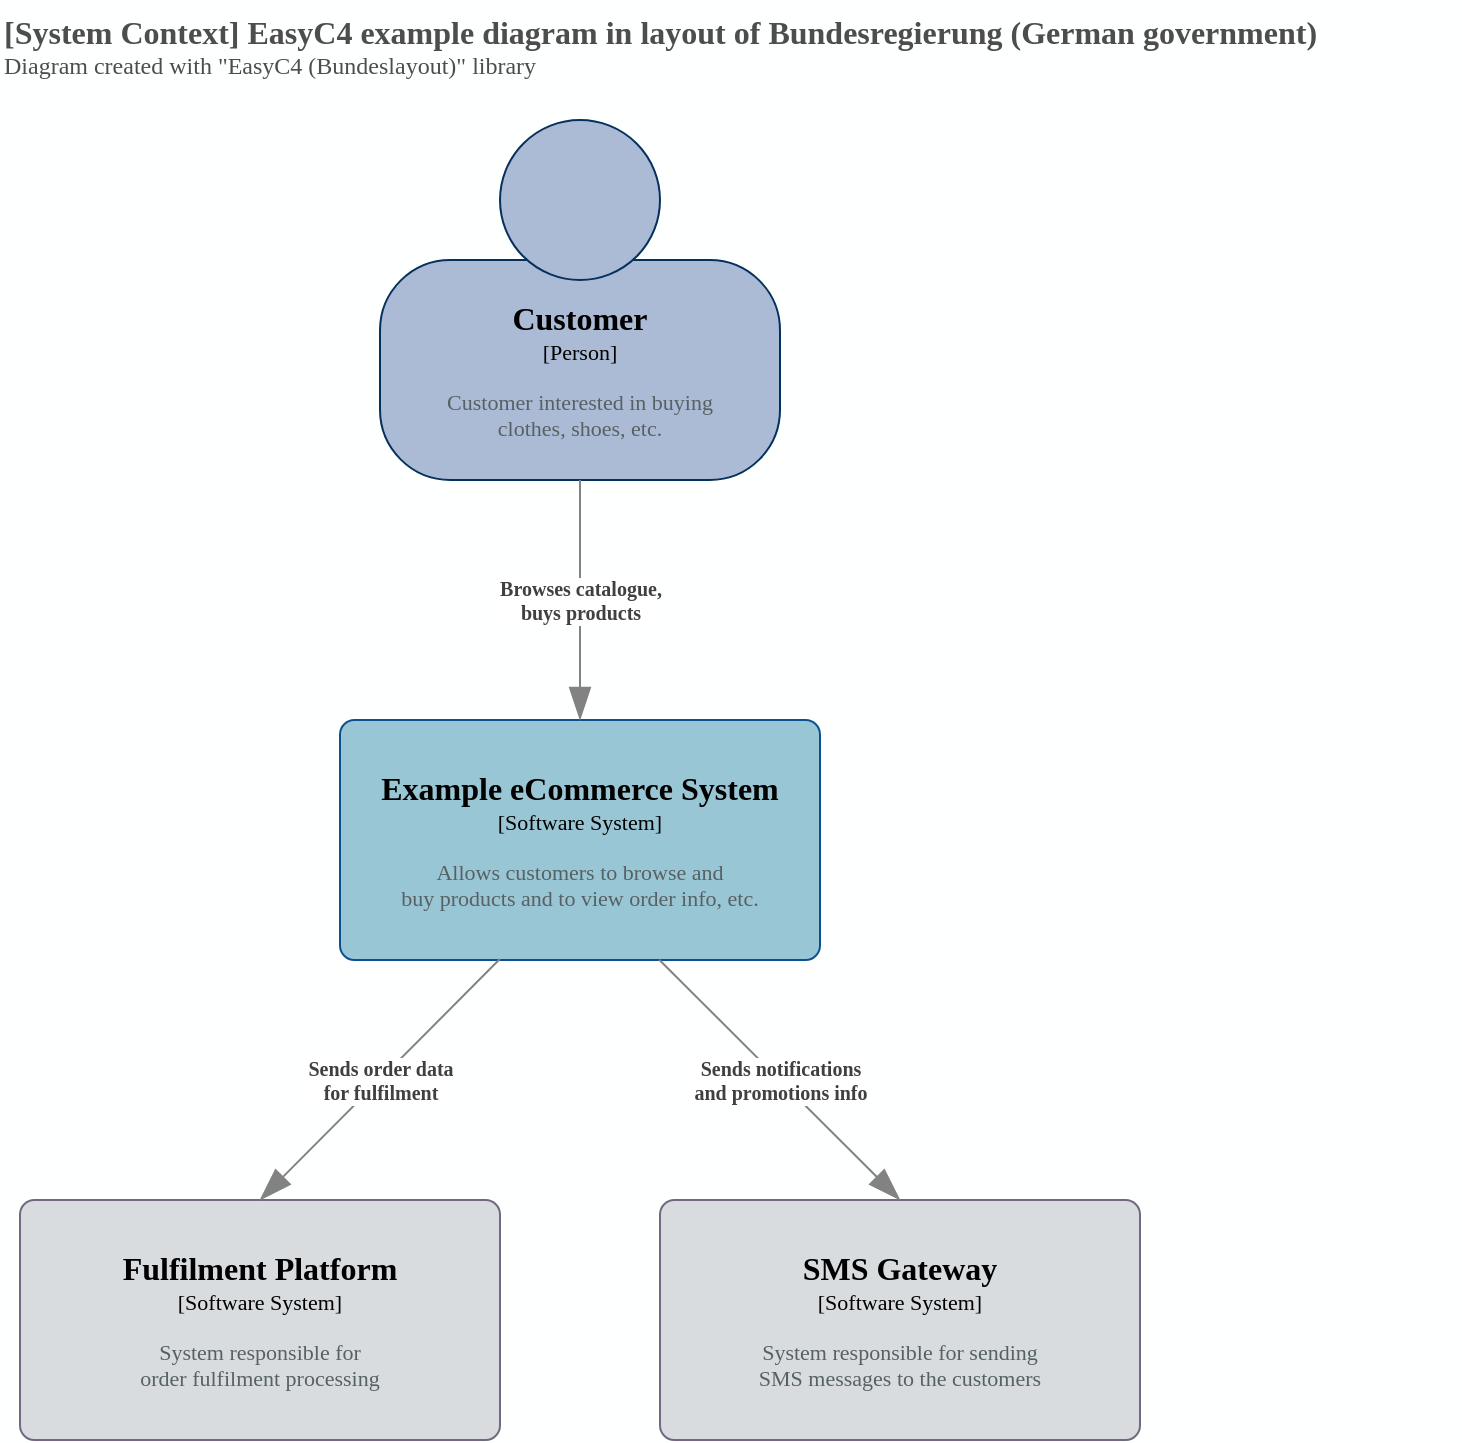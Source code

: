 <mxfile version="14.6.13" type="device"><diagram id="MOn5Ennu0OeuUZTOQfEW" name="Seite-1"><mxGraphModel dx="621" dy="741" grid="1" gridSize="10" guides="1" tooltips="1" connect="1" arrows="1" fold="1" page="1" pageScale="1" pageWidth="827" pageHeight="1169" background="#FEFFFF" math="0" shadow="0"><root><mxCell id="0"/><mxCell id="1" parent="0"/><object label="&lt;font style=&quot;font-size: 16px&quot;&gt;&lt;b&gt;%A_NAME%&lt;/b&gt;&lt;/font&gt;&lt;br&gt;&lt;div&gt;&lt;font style=&quot;font-size: 11px&quot;&gt;[Person]&lt;/font&gt;&lt;/div&gt;&lt;div style=&quot;font-size: 10px&quot;&gt;&lt;br&gt;&lt;/div&gt;&lt;div style=&quot;font-size: 11px&quot;&gt;&lt;font color=&quot;#576164&quot;&gt;%B_DESCRIPTION%&lt;/font&gt;&lt;/div&gt;" A_NAME="Customer" B_DESCRIPTION="Customer interested in buying &#10;clothes, shoes, etc." placeholders="1" id="OmcaF1mmbnWZCGJLDwBn-1"><mxCell style="shape=stencil(tZTRUsMgEEW/hsdmCNimr06s/4Fka3aSQAZwWv16STYZRaXjaDuTl3sXTu6SJUzWvlUjMMGNGoDJBybEoDRCJ3fbjb7bjOC8NdGNS1qql3tO+kRa8EUrP4IOZB7xDA3ZPjjbwQmbsADQtOAwTFV5YPw+rpkeWWtrTCSgNT6pfKpHmEIT9/IzwXixpde8LppUzI0DBHBLZnKZePw9OMUW1bXA5a3AvBDpWZTXI98MXP2DLOvo5IZG1k9Kd8/OvpjmxzxzxU0Tm/nmVWbO13tQrnPvtMe35fZIcfkUjtj3dCNyDWVix63WwYV+oO9x9PDRze7LCCfd7NNmVvn32N/SzS79XmbjHQ==);whiteSpace=wrap;html=1;rounded=1;fontColor=#000000;arcSize=30;allowArrows=0;rotatable=0;spacingTop=70;aspect=fixed;editable=1;metaEdit=1;resizable=0;strokeColor=#06315C;fillColor=#ABBBD5;recursiveResize=0;expand=0;fontFamily=Calibri;" parent="1" vertex="1"><mxGeometry x="260.0" y="60" width="200" height="180" as="geometry"/></mxCell></object><object label="&lt;font style=&quot;font-size: 16px&quot;&gt;&lt;b&gt;%A_NAME%&lt;/b&gt;&lt;/font&gt;&lt;br&gt;&lt;div&gt;&lt;font style=&quot;font-size: 11px&quot;&gt;[Software System]&lt;/font&gt;&lt;/div&gt;&lt;div style=&quot;font-size: 10px&quot;&gt;&lt;br&gt;&lt;/div&gt;&lt;div style=&quot;font-size: 11px&quot;&gt;&lt;font color=&quot;#576164&quot;&gt;%B_DESCRIPTION%&lt;/font&gt;&lt;/div&gt;" placeholders="1" A_NAME="Example eCommerce System" B_DESCRIPTION="Allows customers to browse and &#10;buy products and to view order info, etc." id="OmcaF1mmbnWZCGJLDwBn-2"><mxCell style="rounded=1;whiteSpace=wrap;html=1;fontColor=#000000;arcSize=6;metaEdit=1;points=[[0.25,0,0],[0.5,0,0],[0.75,0,0],[1,0.25,0],[1,0.5,0],[1,0.75,0],[0.75,1,0],[0.5,1,0],[0.25,1,0],[0,0.75,0],[0,0.5,0],[0,0.25,0]];resizable=0;editable=1;movableLabel=0;allowArrows=0;rotatable=0;imageWidth=24;fillColor=#99C6D4;strokeColor=#0D5091;expand=0;recursiveResize=0;fontFamily=Calibri;" parent="1" vertex="1"><mxGeometry x="240.0" y="360" width="240" height="120" as="geometry"/></mxCell></object><object label="&lt;font style=&quot;font-size: 16px&quot;&gt;&lt;b&gt;%A_NAME%&lt;/b&gt;&lt;/font&gt;&lt;br&gt;&lt;div&gt;&lt;font style=&quot;font-size: 11px&quot;&gt;[Software System]&lt;/font&gt;&lt;/div&gt;&lt;div style=&quot;font-size: 10px&quot;&gt;&lt;br&gt;&lt;/div&gt;&lt;div style=&quot;font-size: 11px&quot;&gt;&lt;font color=&quot;#576164&quot;&gt;%B_DESCRIPTION%&lt;/font&gt;&lt;/div&gt;" placeholders="1" A_NAME="Fulfilment Platform" B_DESCRIPTION="System responsible for &#10;order fulfilment processing" id="OmcaF1mmbnWZCGJLDwBn-3"><mxCell style="rounded=1;whiteSpace=wrap;html=1;fontColor=#000000;arcSize=6;metaEdit=1;points=[[0.25,0,0],[0.5,0,0],[0.75,0,0],[1,0.25,0],[1,0.5,0],[1,0.75,0],[0.75,1,0],[0.5,1,0],[0.25,1,0],[0,0.75,0],[0,0.5,0],[0,0.25,0]];resizable=0;editable=1;movableLabel=0;allowArrows=0;rotatable=0;fillColor=#D8DCDF;strokeColor=#736782;recursiveResize=0;expand=0;fontFamily=Calibri;" parent="1" vertex="1"><mxGeometry x="80.0" y="600" width="240" height="120" as="geometry"/></mxCell></object><object label="&lt;font style=&quot;font-size: 16px&quot;&gt;&lt;b&gt;%A_NAME%&lt;/b&gt;&lt;/font&gt;&lt;br&gt;&lt;div&gt;&lt;font style=&quot;font-size: 11px&quot;&gt;[Software System]&lt;/font&gt;&lt;/div&gt;&lt;div style=&quot;font-size: 10px&quot;&gt;&lt;br&gt;&lt;/div&gt;&lt;div style=&quot;font-size: 11px&quot;&gt;&lt;font color=&quot;#576164&quot;&gt;%B_DESCRIPTION%&lt;/font&gt;&lt;/div&gt;" placeholders="1" A_NAME="SMS Gateway" B_DESCRIPTION="System responsible for sending &#10;SMS messages to the customers" id="OmcaF1mmbnWZCGJLDwBn-4"><mxCell style="rounded=1;whiteSpace=wrap;html=1;fontColor=#000000;arcSize=6;metaEdit=1;points=[[0.25,0,0],[0.5,0,0],[0.75,0,0],[1,0.25,0],[1,0.5,0],[1,0.75,0],[0.75,1,0],[0.5,1,0],[0.25,1,0],[0,0.75,0],[0,0.5,0],[0,0.25,0]];resizable=0;editable=1;movableLabel=0;allowArrows=0;rotatable=0;fillColor=#D8DCDF;strokeColor=#736782;recursiveResize=0;expand=0;fontFamily=Calibri;" parent="1" vertex="1"><mxGeometry x="400.0" y="600" width="240" height="120" as="geometry"/></mxCell></object><object label="&lt;div&gt;&lt;b&gt;%A_DESCRIPTION%&lt;/b&gt;&lt;br&gt;&lt;/div&gt;" placeholders="1" A_DESCRIPTION="Sends order data &#10;for fulfilment" id="OmcaF1mmbnWZCGJLDwBn-5"><mxCell style="endArrow=blockThin;html=1;fontSize=10;fontColor=#404040;strokeWidth=1;endFill=1;strokeColor=#828282;elbow=vertical;metaEdit=1;backgroundOutline=0;editable=1;endSize=14;startSize=14;jumpStyle=arc;jumpSize=16;fontFamily=Calibri;entryX=0.5;entryY=0;entryDx=0;entryDy=0;entryPerimeter=0;exitX=0.333;exitY=0.996;exitDx=0;exitDy=0;exitPerimeter=0;" parent="1" source="OmcaF1mmbnWZCGJLDwBn-2" target="OmcaF1mmbnWZCGJLDwBn-3" edge="1"><mxGeometry width="50" height="50" relative="1" as="geometry"><mxPoint x="316" y="500" as="sourcePoint"/><mxPoint x="480.0" y="500" as="targetPoint"/></mxGeometry></mxCell></object><object label="&lt;div&gt;&lt;b&gt;%A_DESCRIPTION%&lt;/b&gt;&lt;br&gt;&lt;/div&gt;" placeholders="1" A_DESCRIPTION="Sends notifications&#10;and promotions info" id="OmcaF1mmbnWZCGJLDwBn-6"><mxCell style="endArrow=blockThin;html=1;fontSize=10;fontColor=#404040;strokeWidth=1;endFill=1;strokeColor=#828282;elbow=vertical;metaEdit=1;backgroundOutline=0;editable=1;endSize=14;startSize=14;jumpStyle=arc;jumpSize=16;fontFamily=Calibri;entryX=0.5;entryY=0;entryDx=0;entryDy=0;entryPerimeter=0;exitX=0.665;exitY=0.999;exitDx=0;exitDy=0;exitPerimeter=0;" parent="1" source="OmcaF1mmbnWZCGJLDwBn-2" target="OmcaF1mmbnWZCGJLDwBn-4" edge="1"><mxGeometry width="50" height="50" relative="1" as="geometry"><mxPoint x="396" y="510" as="sourcePoint"/><mxPoint x="480.0" y="500" as="targetPoint"/></mxGeometry></mxCell></object><object label="&lt;div&gt;&lt;b&gt;%A_DESCRIPTION%&lt;/b&gt;&lt;br&gt;&lt;/div&gt;" placeholders="1" A_DESCRIPTION="Browses catalogue,&#10;buys products" id="OmcaF1mmbnWZCGJLDwBn-7"><mxCell style="endArrow=blockThin;html=1;fontSize=10;fontColor=#404040;strokeWidth=1;endFill=1;strokeColor=#828282;elbow=vertical;metaEdit=1;backgroundOutline=0;editable=1;endSize=14;startSize=14;jumpStyle=arc;jumpSize=16;fontFamily=Calibri;exitX=0.5;exitY=1;exitDx=0;exitDy=0;entryX=0.5;entryY=0;entryDx=0;entryDy=0;entryPerimeter=0;" parent="1" source="OmcaF1mmbnWZCGJLDwBn-1" target="OmcaF1mmbnWZCGJLDwBn-2" edge="1"><mxGeometry width="50" height="50" relative="1" as="geometry"><mxPoint x="240" y="500" as="sourcePoint"/><mxPoint x="420" y="330" as="targetPoint"/></mxGeometry></mxCell></object><object label="&lt;div&gt;&lt;font color=&quot;#4D4D4D&quot;&gt;&lt;b style=&quot;font-size: 16px&quot;&gt;&lt;font style=&quot;font-size: 16px&quot;&gt;[System Context] %A_C1_DIAGRAM_NAME%&lt;br&gt;&lt;/font&gt;&lt;/b&gt;&lt;/font&gt;&lt;/div&gt;&lt;div&gt;&lt;font style=&quot;font-size: 12px&quot; color=&quot;#4D4D4D&quot;&gt;%B_C1_DIAGRAM_DESCRIPTION%&lt;br&gt;&lt;/font&gt;&lt;/div&gt;" A_C1_DIAGRAM_NAME="EasyC4 example diagram in layout of Bundesregierung (German government)" B_C1_DIAGRAM_DESCRIPTION="Diagram created with &quot;EasyC4 (Bundeslayout)&quot; library" placeholders="1" id="gaGkIkKi465Ed42aKzKn-1"><mxCell style="text;html=1;strokeColor=none;fillColor=none;align=left;verticalAlign=top;whiteSpace=wrap;rounded=0;metaEdit=1;allowArrows=0;resizable=1;rotatable=0;connectable=0;recursiveResize=0;expand=0;pointerEvents=0;fontFamily=Calibri;" vertex="1" parent="1"><mxGeometry x="70" width="730" height="40" as="geometry"/></mxCell></object></root></mxGraphModel></diagram></mxfile>